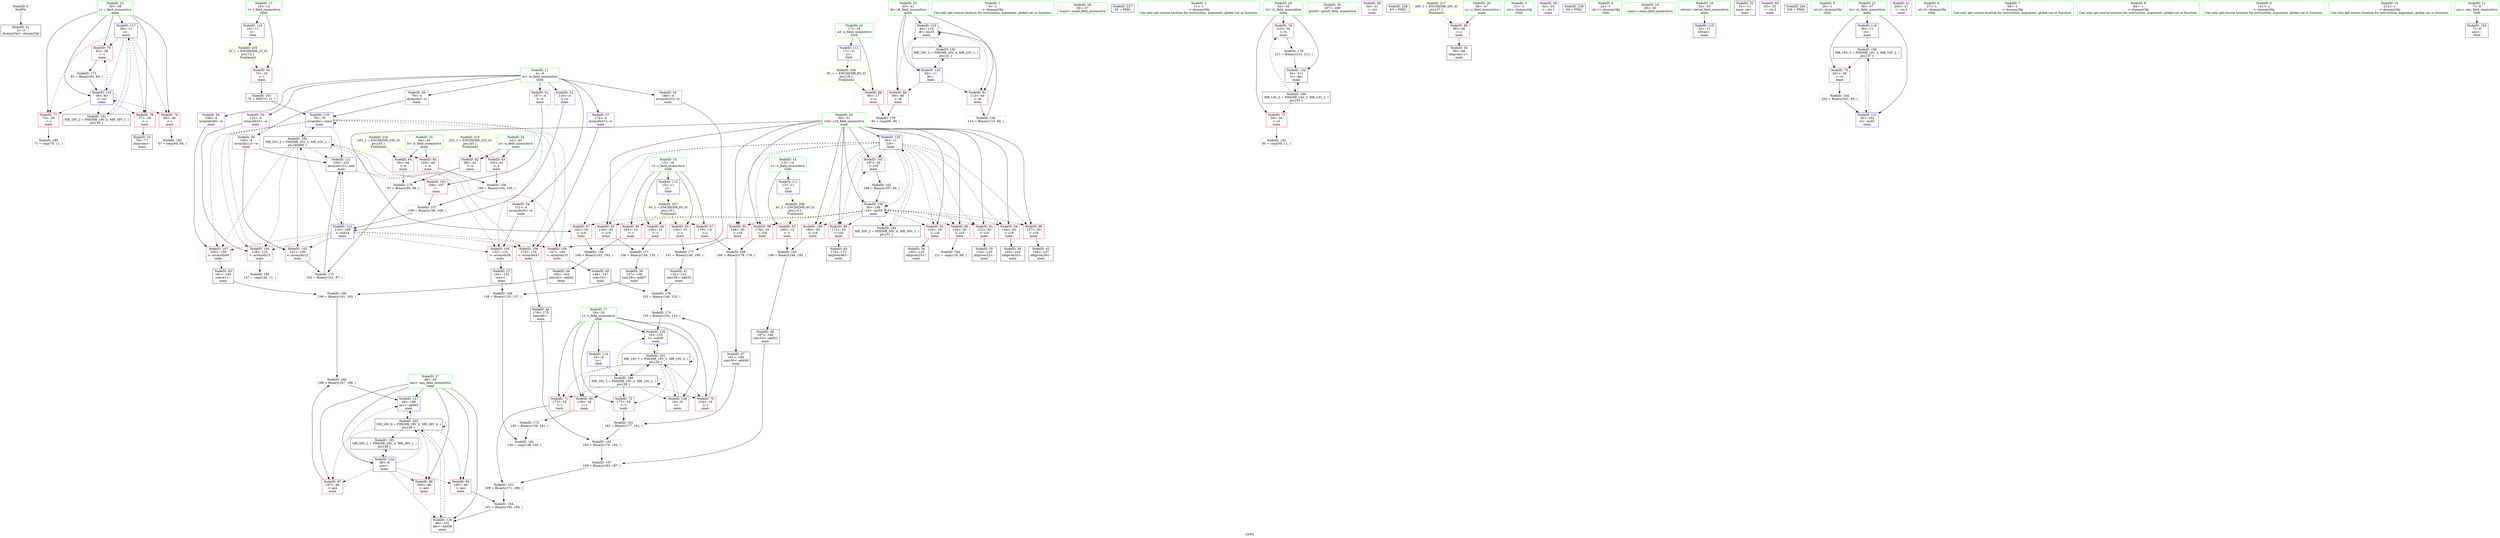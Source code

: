 digraph "SVFG" {
	label="SVFG";

	Node0x5652a6ab69c0 [shape=record,color=grey,label="{NodeID: 0\nNullPtr}"];
	Node0x5652a6ab69c0 -> Node0x5652a6acffa0[style=solid];
	Node0x5652a6adaef0 [shape=record,color=grey,label="{NodeID: 180\n71 = cmp(70, 11, )\n}"];
	Node0x5652a6ad0e70 [shape=record,color=red,label="{NodeID: 97\n162\<--50\n\<--i18\nmain\n}"];
	Node0x5652a6ad0e70 -> Node0x5652a6ad8f70[style=solid];
	Node0x5652a6ab63f0 [shape=record,color=green,label="{NodeID: 14\n13\<--14\nv\<--v_field_insensitive\nGlob }"];
	Node0x5652a6ab63f0 -> Node0x5652a6ad29f0[style=solid];
	Node0x5652a6ab63f0 -> Node0x5652a6ad1a30[style=solid];
	Node0x5652a6ad52d0 [shape=record,color=black,label="{NodeID: 194\nMR_30V_2 = PHI(MR_30V_4, MR_30V_1, )\npts\{51 \}\n}"];
	Node0x5652a6ad52d0 -> Node0x5652a6ad6d70[style=dashed];
	Node0x5652a6ad1a30 [shape=record,color=blue,label="{NodeID: 111\n13\<--11\nv\<--\nGlob }"];
	Node0x5652a6ad1a30 -> Node0x5652a6ae9d00[style=dashed];
	Node0x5652a6acfd00 [shape=record,color=green,label="{NodeID: 28\n50\<--51\ni18\<--i18_field_insensitive\nmain\n}"];
	Node0x5652a6acfd00 -> Node0x5652a6ad3fe0[style=solid];
	Node0x5652a6acfd00 -> Node0x5652a6ad40b0[style=solid];
	Node0x5652a6acfd00 -> Node0x5652a6ad4180[style=solid];
	Node0x5652a6acfd00 -> Node0x5652a6ad4250[style=solid];
	Node0x5652a6acfd00 -> Node0x5652a6ad4320[style=solid];
	Node0x5652a6acfd00 -> Node0x5652a6ad43f0[style=solid];
	Node0x5652a6acfd00 -> Node0x5652a6ad0da0[style=solid];
	Node0x5652a6acfd00 -> Node0x5652a6ad0e70[style=solid];
	Node0x5652a6acfd00 -> Node0x5652a6ad0f40[style=solid];
	Node0x5652a6acfd00 -> Node0x5652a6ad1010[style=solid];
	Node0x5652a6acfd00 -> Node0x5652a6ad10e0[style=solid];
	Node0x5652a6acfd00 -> Node0x5652a6ad11b0[style=solid];
	Node0x5652a6acfd00 -> Node0x5652a6ad6d70[style=solid];
	Node0x5652a6acfd00 -> Node0x5652a6ad7180[style=solid];
	Node0x5652a6ae9ec0 [shape=record,color=yellow,style=double,label="{NodeID: 208\n8V_1 = ENCHI(MR_8V_0)\npts\{18 \}\nFun[main]}"];
	Node0x5652a6ae9ec0 -> Node0x5652a6ad2e00[style=dashed];
	Node0x5652a6ad6d70 [shape=record,color=blue,label="{NodeID: 125\n50\<--11\ni18\<--\nmain\n}"];
	Node0x5652a6ad6d70 -> Node0x5652a6ad3fe0[style=dashed];
	Node0x5652a6ad6d70 -> Node0x5652a6ad40b0[style=dashed];
	Node0x5652a6ad6d70 -> Node0x5652a6ad4180[style=dashed];
	Node0x5652a6ad6d70 -> Node0x5652a6ad4250[style=dashed];
	Node0x5652a6ad6d70 -> Node0x5652a6ad4320[style=dashed];
	Node0x5652a6ad6d70 -> Node0x5652a6ad43f0[style=dashed];
	Node0x5652a6ad6d70 -> Node0x5652a6ad0da0[style=dashed];
	Node0x5652a6ad6d70 -> Node0x5652a6ad0e70[style=dashed];
	Node0x5652a6ad6d70 -> Node0x5652a6ad0f40[style=dashed];
	Node0x5652a6ad6d70 -> Node0x5652a6ad1010[style=dashed];
	Node0x5652a6ad6d70 -> Node0x5652a6ad10e0[style=dashed];
	Node0x5652a6ad6d70 -> Node0x5652a6ad11b0[style=dashed];
	Node0x5652a6ad6d70 -> Node0x5652a6ad7180[style=dashed];
	Node0x5652a6ad6d70 -> Node0x5652a6ad52d0[style=dashed];
	Node0x5652a6ad08c0 [shape=record,color=black,label="{NodeID: 42\n158\<--157\nidxprom39\<--\nmain\n}"];
	Node0x5652a6ad2440 [shape=record,color=purple,label="{NodeID: 56\n159\<--4\narrayidx40\<--w\nmain\n}"];
	Node0x5652a6ad2440 -> Node0x5652a6ad1690[style=solid];
	Node0x5652a68c4e10 [shape=record,color=black,label="{NodeID: 153\n76 = PHI(73, 11, )\n}"];
	Node0x5652a68c4e10 -> Node0x5652a6ad67c0[style=solid];
	Node0x5652a6ad2fa0 [shape=record,color=red,label="{NodeID: 70\n154\<--19\n\<--t\nmain\n}"];
	Node0x5652a6ad2fa0 -> Node0x5652a6ada5f0[style=solid];
	Node0x5652a6ad9b70 [shape=record,color=grey,label="{NodeID: 167\n188 = Binary(183, 187, )\n}"];
	Node0x5652a6ad9b70 -> Node0x5652a6ad8970[style=solid];
	Node0x5652a6ad3b00 [shape=record,color=red,label="{NodeID: 84\n95\<--44\n\<--b\nmain\n}"];
	Node0x5652a6ad3b00 -> Node0x5652a6ad9ff0[style=solid];
	Node0x5652a6ab5bb0 [shape=record,color=green,label="{NodeID: 1\n8\<--1\n\<--dummyObj\nCan only get source location for instruction, argument, global var or function.}"];
	Node0x5652a6adb070 [shape=record,color=grey,label="{NodeID: 181\n142 = cmp(138, 140, )\n}"];
	Node0x5652a6ad0f40 [shape=record,color=red,label="{NodeID: 98\n172\<--50\n\<--i18\nmain\n}"];
	Node0x5652a6ad0f40 -> Node0x5652a6ad0b30[style=solid];
	Node0x5652a6ab64f0 [shape=record,color=green,label="{NodeID: 15\n15\<--16\nr\<--r_field_insensitive\nGlob }"];
	Node0x5652a6ab64f0 -> Node0x5652a6ad2ac0[style=solid];
	Node0x5652a6ab64f0 -> Node0x5652a6ad2b90[style=solid];
	Node0x5652a6ab64f0 -> Node0x5652a6ad2c60[style=solid];
	Node0x5652a6ab64f0 -> Node0x5652a6ad2d30[style=solid];
	Node0x5652a6ab64f0 -> Node0x5652a6ad1b30[style=solid];
	Node0x5652a6ad53c0 [shape=record,color=black,label="{NodeID: 195\nMR_32V_2 = PHI(MR_32V_5, MR_32V_1, )\npts\{60000 \}\n}"];
	Node0x5652a6ad53c0 -> Node0x5652a6ad1280[style=dashed];
	Node0x5652a6ad53c0 -> Node0x5652a6ad1420[style=dashed];
	Node0x5652a6ad53c0 -> Node0x5652a6ad14f0[style=dashed];
	Node0x5652a6ad53c0 -> Node0x5652a6ad15c0[style=dashed];
	Node0x5652a6ad53c0 -> Node0x5652a6ad1690[style=dashed];
	Node0x5652a6ad53c0 -> Node0x5652a6ad1760[style=dashed];
	Node0x5652a6ad53c0 -> Node0x5652a6ad67c0[style=dashed];
	Node0x5652a6ad53c0 -> Node0x5652a6ad6a30[style=dashed];
	Node0x5652a6ad53c0 -> Node0x5652a6ad53c0[style=dashed];
	Node0x5652a6ad1b30 [shape=record,color=blue,label="{NodeID: 112\n15\<--11\nr\<--\nGlob }"];
	Node0x5652a6ad1b30 -> Node0x5652a6ae9de0[style=dashed];
	Node0x5652a6acfdd0 [shape=record,color=green,label="{NodeID: 29\n56\<--57\nscanf\<--scanf_field_insensitive\n}"];
	Node0x5652a6ad6e40 [shape=record,color=blue,label="{NodeID: 126\n19\<--155\nt\<--sub38\nmain\n}"];
	Node0x5652a6ad6e40 -> Node0x5652a6ae7de0[style=dashed];
	Node0x5652a6ad0990 [shape=record,color=black,label="{NodeID: 43\n161\<--160\nconv41\<--\nmain\n}"];
	Node0x5652a6ad0990 -> Node0x5652a6ad99f0[style=solid];
	Node0x5652a6ad2510 [shape=record,color=purple,label="{NodeID: 57\n174\<--4\narrayidx47\<--w\nmain\n}"];
	Node0x5652a6ad2510 -> Node0x5652a6ad1760[style=solid];
	Node0x5652a68c8940 [shape=record,color=black,label="{NodeID: 237\n55 = PHI()\n}"];
	Node0x5652a6ad87f0 [shape=record,color=grey,label="{NodeID: 154\n191 = Binary(190, 189, )\n}"];
	Node0x5652a6ad87f0 -> Node0x5652a6ad6fe0[style=solid];
	Node0x5652a6ad3070 [shape=record,color=red,label="{NodeID: 71\n171\<--19\n\<--t\nmain\n}"];
	Node0x5652a6ad3070 -> Node0x5652a6ad8970[style=solid];
	Node0x5652a6ad9cf0 [shape=record,color=grey,label="{NodeID: 168\n180 = Binary(178, 179, )\n}"];
	Node0x5652a6ad9cf0 -> Node0x5652a6ad0cd0[style=solid];
	Node0x5652a6ad3bd0 [shape=record,color=red,label="{NodeID: 85\n104\<--44\n\<--b\nmain\n}"];
	Node0x5652a6ad3bd0 -> Node0x5652a6ad8df0[style=solid];
	Node0x5652a6ab5d30 [shape=record,color=green,label="{NodeID: 2\n11\<--1\n\<--dummyObj\nCan only get source location for instruction, argument, global var or function.}"];
	Node0x5652a6adb1f0 [shape=record,color=grey,label="{NodeID: 182\n60 = cmp(59, 11, )\n}"];
	Node0x5652a6ad1010 [shape=record,color=red,label="{NodeID: 99\n178\<--50\n\<--i18\nmain\n}"];
	Node0x5652a6ad1010 -> Node0x5652a6ad9cf0[style=solid];
	Node0x5652a6ab6b90 [shape=record,color=green,label="{NodeID: 16\n17\<--18\nn\<--n_field_insensitive\nGlob }"];
	Node0x5652a6ab6b90 -> Node0x5652a6ad2e00[style=solid];
	Node0x5652a6ab6b90 -> Node0x5652a6ad1c30[style=solid];
	Node0x5652a6ad1c30 [shape=record,color=blue,label="{NodeID: 113\n17\<--11\nn\<--\nGlob }"];
	Node0x5652a6ad1c30 -> Node0x5652a6ae9ec0[style=dashed];
	Node0x5652a6acfea0 [shape=record,color=green,label="{NodeID: 30\n207\<--208\nprintf\<--printf_field_insensitive\n}"];
	Node0x5652a6ad6f10 [shape=record,color=blue,label="{NodeID: 127\n48\<--168\nans\<--add45\nmain\n}"];
	Node0x5652a6ad6f10 -> Node0x5652a6ae82e0[style=dashed];
	Node0x5652a6ad0a60 [shape=record,color=black,label="{NodeID: 44\n165\<--164\nconv43\<--add42\nmain\n}"];
	Node0x5652a6ad0a60 -> Node0x5652a6ad99f0[style=solid];
	Node0x5652a6ad25e0 [shape=record,color=purple,label="{NodeID: 58\n54\<--21\n\<--.str\nmain\n}"];
	Node0x5652a6af5a60 [shape=record,color=black,label="{NodeID: 238\n63 = PHI()\n}"];
	Node0x5652a6ad8970 [shape=record,color=grey,label="{NodeID: 155\n189 = Binary(171, 188, )\n}"];
	Node0x5652a6ad8970 -> Node0x5652a6ad87f0[style=solid];
	Node0x5652a6ad3140 [shape=record,color=red,label="{NodeID: 72\n177\<--19\n\<--t\nmain\n}"];
	Node0x5652a6ad3140 -> Node0x5652a6ad9270[style=solid];
	Node0x5652a6ad9e70 [shape=record,color=grey,label="{NodeID: 169\n138 = Binary(133, 137, )\n}"];
	Node0x5652a6ad9e70 -> Node0x5652a6adb070[style=solid];
	Node0x5652a6ad3ca0 [shape=record,color=red,label="{NodeID: 86\n98\<--46\n\<--c\nmain\n}"];
	Node0x5652a6ad3ca0 -> Node0x5652a6ad0240[style=solid];
	Node0x5652a6ab5730 [shape=record,color=green,label="{NodeID: 3\n21\<--1\n.str\<--dummyObj\nGlob }"];
	Node0x5652a6adb370 [shape=record,color=grey,label="{NodeID: 183\n67 = cmp(66, 68, )\n}"];
	Node0x5652a6ad10e0 [shape=record,color=red,label="{NodeID: 100\n184\<--50\n\<--i18\nmain\n}"];
	Node0x5652a6ad10e0 -> Node0x5652a6ad9870[style=solid];
	Node0x5652a6ab6c90 [shape=record,color=green,label="{NodeID: 17\n19\<--20\nt\<--t_field_insensitive\nGlob }"];
	Node0x5652a6ab6c90 -> Node0x5652a6ad2ed0[style=solid];
	Node0x5652a6ab6c90 -> Node0x5652a6ad2fa0[style=solid];
	Node0x5652a6ab6c90 -> Node0x5652a6ad3070[style=solid];
	Node0x5652a6ab6c90 -> Node0x5652a6ad3140[style=solid];
	Node0x5652a6ab6c90 -> Node0x5652a6ad1d30[style=solid];
	Node0x5652a6ab6c90 -> Node0x5652a6ad6e40[style=solid];
	Node0x5652a6ab6c90 -> Node0x5652a6ad70b0[style=solid];
	Node0x5652a6ad1d30 [shape=record,color=blue,label="{NodeID: 114\n19\<--8\nt\<--\nGlob }"];
	Node0x5652a6ad1d30 -> Node0x5652a6ae2cc0[style=dashed];
	Node0x5652a6acffa0 [shape=record,color=black,label="{NodeID: 31\n2\<--3\ndummyVal\<--dummyVal\n}"];
	Node0x5652a6ad6fe0 [shape=record,color=blue,label="{NodeID: 128\n48\<--191\nans\<--add56\nmain\n}"];
	Node0x5652a6ad6fe0 -> Node0x5652a6ae82e0[style=dashed];
	Node0x5652a6ad0b30 [shape=record,color=black,label="{NodeID: 45\n173\<--172\nidxprom46\<--\nmain\n}"];
	Node0x5652a6ad26b0 [shape=record,color=purple,label="{NodeID: 59\n62\<--23\n\<--.str.1\nmain\n}"];
	Node0x5652a6af5b60 [shape=record,color=black,label="{NodeID: 239\n94 = PHI()\n}"];
	Node0x5652a6ad8af0 [shape=record,color=grey,label="{NodeID: 156\n114 = Binary(113, 84, )\n}"];
	Node0x5652a6ad8af0 -> Node0x5652a6ad6bd0[style=solid];
	Node0x5652a6ad3210 [shape=record,color=red,label="{NodeID: 73\n59\<--34\n\<--tt\nmain\n}"];
	Node0x5652a6ad3210 -> Node0x5652a6adb1f0[style=solid];
	Node0x5652a6ad9ff0 [shape=record,color=grey,label="{NodeID: 170\n97 = Binary(95, 96, )\n}"];
	Node0x5652a6ad9ff0 -> Node0x5652a6ada770[style=solid];
	Node0x5652a6ad3d70 [shape=record,color=red,label="{NodeID: 87\n167\<--48\n\<--ans\nmain\n}"];
	Node0x5652a6ad3d70 -> Node0x5652a6ad90f0[style=solid];
	Node0x5652a6ab57c0 [shape=record,color=green,label="{NodeID: 4\n23\<--1\n.str.1\<--dummyObj\nGlob }"];
	Node0x5652a6adb4f0 [shape=record,color=grey,label="{NodeID: 184\n121 = cmp(120, 68, )\n}"];
	Node0x5652a6ad11b0 [shape=record,color=red,label="{NodeID: 101\n197\<--50\n\<--i18\nmain\n}"];
	Node0x5652a6ad11b0 -> Node0x5652a6ad93f0[style=solid];
	Node0x5652a6ab6d90 [shape=record,color=green,label="{NodeID: 18\n29\<--30\nmain\<--main_field_insensitive\n}"];
	Node0x5652a6ad6550 [shape=record,color=blue,label="{NodeID: 115\n32\<--11\nretval\<--\nmain\n}"];
	Node0x5652a6ad00a0 [shape=record,color=black,label="{NodeID: 32\n31\<--11\nmain_ret\<--\nmain\n}"];
	Node0x5652a6ad70b0 [shape=record,color=blue,label="{NodeID: 129\n19\<--8\nt\<--\nmain\n}"];
	Node0x5652a6ad70b0 -> Node0x5652a6ae7de0[style=dashed];
	Node0x5652a6ad0c00 [shape=record,color=black,label="{NodeID: 46\n176\<--175\nconv48\<--\nmain\n}"];
	Node0x5652a6ad0c00 -> Node0x5652a6ad9570[style=solid];
	Node0x5652a6ad2780 [shape=record,color=purple,label="{NodeID: 60\n93\<--25\n\<--.str.2\nmain\n}"];
	Node0x5652a6af5c60 [shape=record,color=black,label="{NodeID: 240\n206 = PHI()\n}"];
	Node0x5652a6ad8c70 [shape=record,color=grey,label="{NodeID: 157\n109 = Binary(108, 106, )\n}"];
	Node0x5652a6ad8c70 -> Node0x5652a6ad6b00[style=solid];
	Node0x5652a6ad32e0 [shape=record,color=red,label="{NodeID: 74\n210\<--34\n\<--tt\nmain\n}"];
	Node0x5652a6ad32e0 -> Node0x5652a6adabf0[style=solid];
	Node0x5652a6ada170 [shape=record,color=grey,label="{NodeID: 171\n136 = Binary(134, 135, )\n}"];
	Node0x5652a6ada170 -> Node0x5652a6ad0580[style=solid];
	Node0x5652a6ad3e40 [shape=record,color=red,label="{NodeID: 88\n190\<--48\n\<--ans\nmain\n}"];
	Node0x5652a6ad3e40 -> Node0x5652a6ad87f0[style=solid];
	Node0x5652a6acf060 [shape=record,color=green,label="{NodeID: 5\n25\<--1\n.str.2\<--dummyObj\nGlob }"];
	Node0x5652a6adb670 [shape=record,color=grey,label="{NodeID: 185\n127 = cmp(126, 11, )\n}"];
	Node0x5652a6ad1280 [shape=record,color=red,label="{NodeID: 102\n101\<--100\n\<--arrayidx12\nmain\n}"];
	Node0x5652a6ad1280 -> Node0x5652a6ada770[style=solid];
	Node0x5652a6ab6e90 [shape=record,color=green,label="{NodeID: 19\n32\<--33\nretval\<--retval_field_insensitive\nmain\n}"];
	Node0x5652a6ab6e90 -> Node0x5652a6ad6550[style=solid];
	Node0x5652a6ad6620 [shape=record,color=blue,label="{NodeID: 116\n36\<--11\nct\<--\nmain\n}"];
	Node0x5652a6ad6620 -> Node0x5652a6ae36c0[style=dashed];
	Node0x5652a6ad0170 [shape=record,color=black,label="{NodeID: 33\n78\<--77\nidxprom\<--\nmain\n}"];
	Node0x5652a6ad7180 [shape=record,color=blue,label="{NodeID: 130\n50\<--198\ni18\<--inc59\nmain\n}"];
	Node0x5652a6ad7180 -> Node0x5652a6ad3fe0[style=dashed];
	Node0x5652a6ad7180 -> Node0x5652a6ad40b0[style=dashed];
	Node0x5652a6ad7180 -> Node0x5652a6ad4180[style=dashed];
	Node0x5652a6ad7180 -> Node0x5652a6ad4250[style=dashed];
	Node0x5652a6ad7180 -> Node0x5652a6ad4320[style=dashed];
	Node0x5652a6ad7180 -> Node0x5652a6ad43f0[style=dashed];
	Node0x5652a6ad7180 -> Node0x5652a6ad0da0[style=dashed];
	Node0x5652a6ad7180 -> Node0x5652a6ad0e70[style=dashed];
	Node0x5652a6ad7180 -> Node0x5652a6ad0f40[style=dashed];
	Node0x5652a6ad7180 -> Node0x5652a6ad1010[style=dashed];
	Node0x5652a6ad7180 -> Node0x5652a6ad10e0[style=dashed];
	Node0x5652a6ad7180 -> Node0x5652a6ad11b0[style=dashed];
	Node0x5652a6ad7180 -> Node0x5652a6ad7180[style=dashed];
	Node0x5652a6ad7180 -> Node0x5652a6ad52d0[style=dashed];
	Node0x5652a6ad0cd0 [shape=record,color=black,label="{NodeID: 47\n181\<--180\nconv50\<--add49\nmain\n}"];
	Node0x5652a6ad0cd0 -> Node0x5652a6ad9270[style=solid];
	Node0x5652a6ad2850 [shape=record,color=purple,label="{NodeID: 61\n205\<--27\n\<--.str.3\nmain\n}"];
	Node0x5652a6ad8df0 [shape=record,color=grey,label="{NodeID: 158\n106 = Binary(104, 105, )\n}"];
	Node0x5652a6ad8df0 -> Node0x5652a6ad8c70[style=solid];
	Node0x5652a6ad33b0 [shape=record,color=red,label="{NodeID: 75\n201\<--36\n\<--ct\nmain\n}"];
	Node0x5652a6ad33b0 -> Node0x5652a6ad96f0[style=solid];
	Node0x5652a6ada2f0 [shape=record,color=grey,label="{NodeID: 172\n140 = Binary(139, 141, )\n}"];
	Node0x5652a6ada2f0 -> Node0x5652a6adb070[style=solid];
	Node0x5652a6ad3f10 [shape=record,color=red,label="{NodeID: 89\n204\<--48\n\<--ans\nmain\n}"];
	Node0x5652a6acf0f0 [shape=record,color=green,label="{NodeID: 6\n27\<--1\n.str.3\<--dummyObj\nGlob }"];
	Node0x5652a6ad1350 [shape=record,color=red,label="{NodeID: 103\n108\<--107\n\<--\nmain\n}"];
	Node0x5652a6ad1350 -> Node0x5652a6ad8c70[style=solid];
	Node0x5652a6ab6f60 [shape=record,color=green,label="{NodeID: 20\n34\<--35\ntt\<--tt_field_insensitive\nmain\n}"];
	Node0x5652a6ab6f60 -> Node0x5652a6ad3210[style=solid];
	Node0x5652a6ab6f60 -> Node0x5652a6ad32e0[style=solid];
	Node0x5652a6ab6f60 -> Node0x5652a6ad7320[style=solid];
	Node0x5652a6ad66f0 [shape=record,color=blue,label="{NodeID: 117\n38\<--11\ni\<--\nmain\n}"];
	Node0x5652a6ad66f0 -> Node0x5652a6ad3480[style=dashed];
	Node0x5652a6ad66f0 -> Node0x5652a6ad3550[style=dashed];
	Node0x5652a6ad66f0 -> Node0x5652a6ad3620[style=dashed];
	Node0x5652a6ad66f0 -> Node0x5652a6ad36f0[style=dashed];
	Node0x5652a6ad66f0 -> Node0x5652a6ad6890[style=dashed];
	Node0x5652a6ad66f0 -> Node0x5652a6ae3bc0[style=dashed];
	Node0x5652a6ad0240 [shape=record,color=black,label="{NodeID: 34\n99\<--98\nidxprom11\<--\nmain\n}"];
	Node0x5652a6ad7250 [shape=record,color=blue,label="{NodeID: 131\n36\<--202\nct\<--inc61\nmain\n}"];
	Node0x5652a6ad7250 -> Node0x5652a6ae36c0[style=dashed];
	Node0x5652a6ad1dc0 [shape=record,color=black,label="{NodeID: 48\n187\<--186\nconv53\<--add52\nmain\n}"];
	Node0x5652a6ad1dc0 -> Node0x5652a6ad9b70[style=solid];
	Node0x5652a6ad2920 [shape=record,color=red,label="{NodeID: 62\n73\<--10\n\<--l\nmain\n}"];
	Node0x5652a6ad2920 -> Node0x5652a68c4e10[style=solid];
	Node0x5652a6ad8f70 [shape=record,color=grey,label="{NodeID: 159\n164 = Binary(162, 163, )\n}"];
	Node0x5652a6ad8f70 -> Node0x5652a6ad0a60[style=solid];
	Node0x5652a6ad3480 [shape=record,color=red,label="{NodeID: 76\n66\<--38\n\<--i\nmain\n}"];
	Node0x5652a6ad3480 -> Node0x5652a6adb370[style=solid];
	Node0x5652a6ada470 [shape=record,color=grey,label="{NodeID: 173\n83 = Binary(82, 84, )\n}"];
	Node0x5652a6ada470 -> Node0x5652a6ad6890[style=solid];
	Node0x5652a6ad3fe0 [shape=record,color=red,label="{NodeID: 90\n120\<--50\n\<--i18\nmain\n}"];
	Node0x5652a6ad3fe0 -> Node0x5652a6adb4f0[style=solid];
	Node0x5652a6acf3a0 [shape=record,color=green,label="{NodeID: 7\n68\<--1\n\<--dummyObj\nCan only get source location for instruction, argument, global var or function.}"];
	Node0x5652a6ad1420 [shape=record,color=red,label="{NodeID: 104\n126\<--125\n\<--arrayidx23\nmain\n}"];
	Node0x5652a6ad1420 -> Node0x5652a6adb670[style=solid];
	Node0x5652a6ab7030 [shape=record,color=green,label="{NodeID: 21\n36\<--37\nct\<--ct_field_insensitive\nmain\n}"];
	Node0x5652a6ab7030 -> Node0x5652a6ad33b0[style=solid];
	Node0x5652a6ab7030 -> Node0x5652a6ad6620[style=solid];
	Node0x5652a6ab7030 -> Node0x5652a6ad7250[style=solid];
	Node0x5652a6ae7de0 [shape=record,color=black,label="{NodeID: 201\nMR_10V_7 = PHI(MR_10V_5, MR_10V_3, )\npts\{20 \}\n}"];
	Node0x5652a6ae7de0 -> Node0x5652a6ad2ed0[style=dashed];
	Node0x5652a6ae7de0 -> Node0x5652a6ad2fa0[style=dashed];
	Node0x5652a6ae7de0 -> Node0x5652a6ad3070[style=dashed];
	Node0x5652a6ae7de0 -> Node0x5652a6ad3140[style=dashed];
	Node0x5652a6ae7de0 -> Node0x5652a6ad6e40[style=dashed];
	Node0x5652a6ae7de0 -> Node0x5652a6ad70b0[style=dashed];
	Node0x5652a6ae7de0 -> Node0x5652a6ae2cc0[style=dashed];
	Node0x5652a6ae7de0 -> Node0x5652a6ae7de0[style=dashed];
	Node0x5652a6ad67c0 [shape=record,color=blue,label="{NodeID: 118\n79\<--76\narrayidx\<--cond\nmain\n}"];
	Node0x5652a6ad67c0 -> Node0x5652a6ad1280[style=dashed];
	Node0x5652a6ad67c0 -> Node0x5652a6ad1420[style=dashed];
	Node0x5652a6ad67c0 -> Node0x5652a6ad14f0[style=dashed];
	Node0x5652a6ad67c0 -> Node0x5652a6ad15c0[style=dashed];
	Node0x5652a6ad67c0 -> Node0x5652a6ad1690[style=dashed];
	Node0x5652a6ad67c0 -> Node0x5652a6ad1760[style=dashed];
	Node0x5652a6ad67c0 -> Node0x5652a6ad67c0[style=dashed];
	Node0x5652a6ad67c0 -> Node0x5652a6ad6a30[style=dashed];
	Node0x5652a6ad67c0 -> Node0x5652a6ad53c0[style=dashed];
	Node0x5652a6ad0310 [shape=record,color=black,label="{NodeID: 35\n124\<--123\nidxprom22\<--\nmain\n}"];
	Node0x5652a6aea4e0 [shape=record,color=yellow,style=double,label="{NodeID: 215\n22V_1 = ENCHI(MR_22V_0)\npts\{43 \}\nFun[main]}"];
	Node0x5652a6aea4e0 -> Node0x5652a6ad3960[style=dashed];
	Node0x5652a6aea4e0 -> Node0x5652a6ad3a30[style=dashed];
	Node0x5652a6ad7320 [shape=record,color=blue,label="{NodeID: 132\n34\<--211\ntt\<--dec\nmain\n}"];
	Node0x5652a6ad7320 -> Node0x5652a6ae31c0[style=dashed];
	Node0x5652a6ad1e90 [shape=record,color=purple,label="{NodeID: 49\n79\<--4\narrayidx\<--w\nmain\n}"];
	Node0x5652a6ad1e90 -> Node0x5652a6ad67c0[style=solid];
	Node0x5652a6ad29f0 [shape=record,color=red,label="{NodeID: 63\n185\<--13\n\<--v\nmain\n}"];
	Node0x5652a6ad29f0 -> Node0x5652a6ad9870[style=solid];
	Node0x5652a6ad90f0 [shape=record,color=grey,label="{NodeID: 160\n168 = Binary(167, 166, )\n}"];
	Node0x5652a6ad90f0 -> Node0x5652a6ad6f10[style=solid];
	Node0x5652a6ad3550 [shape=record,color=red,label="{NodeID: 77\n70\<--38\n\<--i\nmain\n}"];
	Node0x5652a6ad3550 -> Node0x5652a6adaef0[style=solid];
	Node0x5652a6ada5f0 [shape=record,color=grey,label="{NodeID: 174\n155 = Binary(154, 153, )\n}"];
	Node0x5652a6ada5f0 -> Node0x5652a6ad6e40[style=solid];
	Node0x5652a6ad40b0 [shape=record,color=red,label="{NodeID: 91\n123\<--50\n\<--i18\nmain\n}"];
	Node0x5652a6ad40b0 -> Node0x5652a6ad0310[style=solid];
	Node0x5652a6acf430 [shape=record,color=green,label="{NodeID: 8\n84\<--1\n\<--dummyObj\nCan only get source location for instruction, argument, global var or function.}"];
	Node0x5652a6ae2cc0 [shape=record,color=black,label="{NodeID: 188\nMR_10V_2 = PHI(MR_10V_3, MR_10V_1, )\npts\{20 \}\n}"];
	Node0x5652a6ae2cc0 -> Node0x5652a6ad2ed0[style=dashed];
	Node0x5652a6ae2cc0 -> Node0x5652a6ad2fa0[style=dashed];
	Node0x5652a6ae2cc0 -> Node0x5652a6ad3070[style=dashed];
	Node0x5652a6ae2cc0 -> Node0x5652a6ad3140[style=dashed];
	Node0x5652a6ae2cc0 -> Node0x5652a6ad6e40[style=dashed];
	Node0x5652a6ae2cc0 -> Node0x5652a6ad70b0[style=dashed];
	Node0x5652a6ae2cc0 -> Node0x5652a6ae2cc0[style=dashed];
	Node0x5652a6ae2cc0 -> Node0x5652a6ae7de0[style=dashed];
	Node0x5652a6ad14f0 [shape=record,color=red,label="{NodeID: 105\n132\<--131\n\<--arrayidx26\nmain\n}"];
	Node0x5652a6ad14f0 -> Node0x5652a6ad04b0[style=solid];
	Node0x5652a6ab7100 [shape=record,color=green,label="{NodeID: 22\n38\<--39\ni\<--i_field_insensitive\nmain\n}"];
	Node0x5652a6ab7100 -> Node0x5652a6ad3480[style=solid];
	Node0x5652a6ab7100 -> Node0x5652a6ad3550[style=solid];
	Node0x5652a6ab7100 -> Node0x5652a6ad3620[style=solid];
	Node0x5652a6ab7100 -> Node0x5652a6ad36f0[style=solid];
	Node0x5652a6ab7100 -> Node0x5652a6ad66f0[style=solid];
	Node0x5652a6ab7100 -> Node0x5652a6ad6890[style=solid];
	Node0x5652a6ae82e0 [shape=record,color=black,label="{NodeID: 202\nMR_28V_8 = PHI(MR_28V_6, MR_28V_4, )\npts\{49 \}\n}"];
	Node0x5652a6ae82e0 -> Node0x5652a6ad3d70[style=dashed];
	Node0x5652a6ae82e0 -> Node0x5652a6ad3e40[style=dashed];
	Node0x5652a6ae82e0 -> Node0x5652a6ad3f10[style=dashed];
	Node0x5652a6ae82e0 -> Node0x5652a6ad6f10[style=dashed];
	Node0x5652a6ae82e0 -> Node0x5652a6ad6fe0[style=dashed];
	Node0x5652a6ae82e0 -> Node0x5652a6ad4dd0[style=dashed];
	Node0x5652a6ae82e0 -> Node0x5652a6ae82e0[style=dashed];
	Node0x5652a6ad6890 [shape=record,color=blue,label="{NodeID: 119\n38\<--83\ni\<--inc\nmain\n}"];
	Node0x5652a6ad6890 -> Node0x5652a6ad3480[style=dashed];
	Node0x5652a6ad6890 -> Node0x5652a6ad3550[style=dashed];
	Node0x5652a6ad6890 -> Node0x5652a6ad3620[style=dashed];
	Node0x5652a6ad6890 -> Node0x5652a6ad36f0[style=dashed];
	Node0x5652a6ad6890 -> Node0x5652a6ad6890[style=dashed];
	Node0x5652a6ad6890 -> Node0x5652a6ae3bc0[style=dashed];
	Node0x5652a6ad03e0 [shape=record,color=black,label="{NodeID: 36\n130\<--129\nidxprom25\<--\nmain\n}"];
	Node0x5652a6aeadd0 [shape=record,color=yellow,style=double,label="{NodeID: 216\n24V_1 = ENCHI(MR_24V_0)\npts\{45 \}\nFun[main]}"];
	Node0x5652a6aeadd0 -> Node0x5652a6ad3b00[style=dashed];
	Node0x5652a6aeadd0 -> Node0x5652a6ad3bd0[style=dashed];
	Node0x5652a6ad1f60 [shape=record,color=purple,label="{NodeID: 50\n100\<--4\narrayidx12\<--w\nmain\n}"];
	Node0x5652a6ad1f60 -> Node0x5652a6ad1280[style=solid];
	Node0x5652a6ad1f60 -> Node0x5652a6ad6a30[style=solid];
	Node0x5652a6ad2ac0 [shape=record,color=red,label="{NodeID: 64\n135\<--15\n\<--r\nmain\n}"];
	Node0x5652a6ad2ac0 -> Node0x5652a6ada170[style=solid];
	Node0x5652a6ad9270 [shape=record,color=grey,label="{NodeID: 161\n182 = Binary(177, 181, )\n}"];
	Node0x5652a6ad9270 -> Node0x5652a6ad9570[style=solid];
	Node0x5652a6ad3620 [shape=record,color=red,label="{NodeID: 78\n77\<--38\n\<--i\nmain\n}"];
	Node0x5652a6ad3620 -> Node0x5652a6ad0170[style=solid];
	Node0x5652a6ada770 [shape=record,color=grey,label="{NodeID: 175\n102 = Binary(101, 97, )\n}"];
	Node0x5652a6ada770 -> Node0x5652a6ad6a30[style=solid];
	Node0x5652a6ad4180 [shape=record,color=red,label="{NodeID: 92\n129\<--50\n\<--i18\nmain\n}"];
	Node0x5652a6ad4180 -> Node0x5652a6ad03e0[style=solid];
	Node0x5652a6acf4c0 [shape=record,color=green,label="{NodeID: 9\n141\<--1\n\<--dummyObj\nCan only get source location for instruction, argument, global var or function.}"];
	Node0x5652a6ae31c0 [shape=record,color=black,label="{NodeID: 189\nMR_14V_2 = PHI(MR_14V_3, MR_14V_1, )\npts\{35 \}\n}"];
	Node0x5652a6ae31c0 -> Node0x5652a6ad3210[style=dashed];
	Node0x5652a6ae31c0 -> Node0x5652a6ad32e0[style=dashed];
	Node0x5652a6ae31c0 -> Node0x5652a6ad7320[style=dashed];
	Node0x5652a6ad15c0 [shape=record,color=red,label="{NodeID: 106\n147\<--146\n\<--arrayidx33\nmain\n}"];
	Node0x5652a6ad15c0 -> Node0x5652a6ad0720[style=solid];
	Node0x5652a6ab71d0 [shape=record,color=green,label="{NodeID: 23\n40\<--41\ni6\<--i6_field_insensitive\nmain\n}"];
	Node0x5652a6ab71d0 -> Node0x5652a6ad37c0[style=solid];
	Node0x5652a6ab71d0 -> Node0x5652a6ad3890[style=solid];
	Node0x5652a6ab71d0 -> Node0x5652a6ad6960[style=solid];
	Node0x5652a6ab71d0 -> Node0x5652a6ad6bd0[style=solid];
	Node0x5652a6ad6960 [shape=record,color=blue,label="{NodeID: 120\n40\<--11\ni6\<--\nmain\n}"];
	Node0x5652a6ad6960 -> Node0x5652a6ad37c0[style=dashed];
	Node0x5652a6ad6960 -> Node0x5652a6ad3890[style=dashed];
	Node0x5652a6ad6960 -> Node0x5652a6ad6bd0[style=dashed];
	Node0x5652a6ad6960 -> Node0x5652a6ad48d0[style=dashed];
	Node0x5652a6ad04b0 [shape=record,color=black,label="{NodeID: 37\n133\<--132\nconv\<--\nmain\n}"];
	Node0x5652a6ad04b0 -> Node0x5652a6ad9e70[style=solid];
	Node0x5652a6aeaeb0 [shape=record,color=yellow,style=double,label="{NodeID: 217\n26V_1 = ENCHI(MR_26V_0)\npts\{47 \}\nFun[main]}"];
	Node0x5652a6aeaeb0 -> Node0x5652a6ad3ca0[style=dashed];
	Node0x5652a6ad2030 [shape=record,color=purple,label="{NodeID: 51\n107\<--4\n\<--w\nmain\n}"];
	Node0x5652a6ad2030 -> Node0x5652a6ad1350[style=solid];
	Node0x5652a6ad2b90 [shape=record,color=red,label="{NodeID: 65\n150\<--15\n\<--r\nmain\n}"];
	Node0x5652a6ad2b90 -> Node0x5652a6adaa70[style=solid];
	Node0x5652a6ad93f0 [shape=record,color=grey,label="{NodeID: 162\n198 = Binary(197, 84, )\n}"];
	Node0x5652a6ad93f0 -> Node0x5652a6ad7180[style=solid];
	Node0x5652a6ad36f0 [shape=record,color=red,label="{NodeID: 79\n82\<--38\n\<--i\nmain\n}"];
	Node0x5652a6ad36f0 -> Node0x5652a6ada470[style=solid];
	Node0x5652a6ada8f0 [shape=record,color=grey,label="{NodeID: 176\n153 = Binary(148, 152, )\n}"];
	Node0x5652a6ada8f0 -> Node0x5652a6ada5f0[style=solid];
	Node0x5652a6ad4250 [shape=record,color=red,label="{NodeID: 93\n134\<--50\n\<--i18\nmain\n}"];
	Node0x5652a6ad4250 -> Node0x5652a6ada170[style=solid];
	Node0x5652a6ab58b0 [shape=record,color=green,label="{NodeID: 10\n212\<--1\n\<--dummyObj\nCan only get source location for instruction, argument, global var or function.}"];
	Node0x5652a6ae36c0 [shape=record,color=black,label="{NodeID: 190\nMR_16V_3 = PHI(MR_16V_4, MR_16V_2, )\npts\{37 \}\n}"];
	Node0x5652a6ae36c0 -> Node0x5652a6ad33b0[style=dashed];
	Node0x5652a6ae36c0 -> Node0x5652a6ad7250[style=dashed];
	Node0x5652a6ad1690 [shape=record,color=red,label="{NodeID: 107\n160\<--159\n\<--arrayidx40\nmain\n}"];
	Node0x5652a6ad1690 -> Node0x5652a6ad0990[style=solid];
	Node0x5652a6acf9c0 [shape=record,color=green,label="{NodeID: 24\n42\<--43\na\<--a_field_insensitive\nmain\n}"];
	Node0x5652a6acf9c0 -> Node0x5652a6ad3960[style=solid];
	Node0x5652a6acf9c0 -> Node0x5652a6ad3a30[style=solid];
	Node0x5652a6ad6a30 [shape=record,color=blue,label="{NodeID: 121\n100\<--102\narrayidx12\<--add\nmain\n}"];
	Node0x5652a6ad6a30 -> Node0x5652a6ad1350[style=dashed];
	Node0x5652a6ad6a30 -> Node0x5652a6ad6b00[style=dashed];
	Node0x5652a6ad0580 [shape=record,color=black,label="{NodeID: 38\n137\<--136\nconv28\<--add27\nmain\n}"];
	Node0x5652a6ad0580 -> Node0x5652a6ad9e70[style=solid];
	Node0x5652a6ad2100 [shape=record,color=purple,label="{NodeID: 52\n110\<--4\n\<--w\nmain\n}"];
	Node0x5652a6ad2100 -> Node0x5652a6ad6b00[style=solid];
	Node0x5652a6ad2c60 [shape=record,color=red,label="{NodeID: 66\n163\<--15\n\<--r\nmain\n}"];
	Node0x5652a6ad2c60 -> Node0x5652a6ad8f70[style=solid];
	Node0x5652a6ad9570 [shape=record,color=grey,label="{NodeID: 163\n183 = Binary(176, 182, )\n}"];
	Node0x5652a6ad9570 -> Node0x5652a6ad9b70[style=solid];
	Node0x5652a6ad37c0 [shape=record,color=red,label="{NodeID: 80\n89\<--40\n\<--i6\nmain\n}"];
	Node0x5652a6ad37c0 -> Node0x5652a6adad70[style=solid];
	Node0x5652a6adaa70 [shape=record,color=grey,label="{NodeID: 177\n151 = Binary(149, 150, )\n}"];
	Node0x5652a6adaa70 -> Node0x5652a6ad07f0[style=solid];
	Node0x5652a6ad4320 [shape=record,color=red,label="{NodeID: 94\n144\<--50\n\<--i18\nmain\n}"];
	Node0x5652a6ad4320 -> Node0x5652a6ad0650[style=solid];
	Node0x5652a6ab5980 [shape=record,color=green,label="{NodeID: 11\n4\<--6\nw\<--w_field_insensitive\nGlob }"];
	Node0x5652a6ab5980 -> Node0x5652a6ad1e90[style=solid];
	Node0x5652a6ab5980 -> Node0x5652a6ad1f60[style=solid];
	Node0x5652a6ab5980 -> Node0x5652a6ad2030[style=solid];
	Node0x5652a6ab5980 -> Node0x5652a6ad2100[style=solid];
	Node0x5652a6ab5980 -> Node0x5652a6ad21d0[style=solid];
	Node0x5652a6ab5980 -> Node0x5652a6ad22a0[style=solid];
	Node0x5652a6ab5980 -> Node0x5652a6ad2370[style=solid];
	Node0x5652a6ab5980 -> Node0x5652a6ad2440[style=solid];
	Node0x5652a6ab5980 -> Node0x5652a6ad2510[style=solid];
	Node0x5652a6ae3bc0 [shape=record,color=black,label="{NodeID: 191\nMR_18V_2 = PHI(MR_18V_4, MR_18V_1, )\npts\{39 \}\n}"];
	Node0x5652a6ae3bc0 -> Node0x5652a6ad66f0[style=dashed];
	Node0x5652a6ad1760 [shape=record,color=red,label="{NodeID: 108\n175\<--174\n\<--arrayidx47\nmain\n}"];
	Node0x5652a6ad1760 -> Node0x5652a6ad0c00[style=solid];
	Node0x5652a6acfa90 [shape=record,color=green,label="{NodeID: 25\n44\<--45\nb\<--b_field_insensitive\nmain\n}"];
	Node0x5652a6acfa90 -> Node0x5652a6ad3b00[style=solid];
	Node0x5652a6acfa90 -> Node0x5652a6ad3bd0[style=solid];
	Node0x5652a6ae91e0 [shape=record,color=yellow,style=double,label="{NodeID: 205\n2V_1 = ENCHI(MR_2V_0)\npts\{12 \}\nFun[main]}"];
	Node0x5652a6ae91e0 -> Node0x5652a6ad2920[style=dashed];
	Node0x5652a6ad6b00 [shape=record,color=blue,label="{NodeID: 122\n110\<--109\n\<--sub14\nmain\n}"];
	Node0x5652a6ad6b00 -> Node0x5652a6ad1280[style=dashed];
	Node0x5652a6ad6b00 -> Node0x5652a6ad1420[style=dashed];
	Node0x5652a6ad6b00 -> Node0x5652a6ad14f0[style=dashed];
	Node0x5652a6ad6b00 -> Node0x5652a6ad15c0[style=dashed];
	Node0x5652a6ad6b00 -> Node0x5652a6ad1690[style=dashed];
	Node0x5652a6ad6b00 -> Node0x5652a6ad1760[style=dashed];
	Node0x5652a6ad6b00 -> Node0x5652a6ad6a30[style=dashed];
	Node0x5652a6ad6b00 -> Node0x5652a6ad53c0[style=dashed];
	Node0x5652a6ad0650 [shape=record,color=black,label="{NodeID: 39\n145\<--144\nidxprom32\<--\nmain\n}"];
	Node0x5652a6ad21d0 [shape=record,color=purple,label="{NodeID: 53\n125\<--4\narrayidx23\<--w\nmain\n}"];
	Node0x5652a6ad21d0 -> Node0x5652a6ad1420[style=solid];
	Node0x5652a6ad2d30 [shape=record,color=red,label="{NodeID: 67\n179\<--15\n\<--r\nmain\n}"];
	Node0x5652a6ad2d30 -> Node0x5652a6ad9cf0[style=solid];
	Node0x5652a6ad96f0 [shape=record,color=grey,label="{NodeID: 164\n202 = Binary(201, 84, )\n}"];
	Node0x5652a6ad96f0 -> Node0x5652a6ad7250[style=solid];
	Node0x5652a6ad3890 [shape=record,color=red,label="{NodeID: 81\n113\<--40\n\<--i6\nmain\n}"];
	Node0x5652a6ad3890 -> Node0x5652a6ad8af0[style=solid];
	Node0x5652a6adabf0 [shape=record,color=grey,label="{NodeID: 178\n211 = Binary(210, 212, )\n}"];
	Node0x5652a6adabf0 -> Node0x5652a6ad7320[style=solid];
	Node0x5652a6ad43f0 [shape=record,color=red,label="{NodeID: 95\n149\<--50\n\<--i18\nmain\n}"];
	Node0x5652a6ad43f0 -> Node0x5652a6adaa70[style=solid];
	Node0x5652a6ab5a50 [shape=record,color=green,label="{NodeID: 12\n7\<--9\nans\<--ans_field_insensitive\nGlob }"];
	Node0x5652a6ab5a50 -> Node0x5652a6ad1830[style=solid];
	Node0x5652a6ad48d0 [shape=record,color=black,label="{NodeID: 192\nMR_20V_2 = PHI(MR_20V_4, MR_20V_1, )\npts\{41 \}\n}"];
	Node0x5652a6ad48d0 -> Node0x5652a6ad6960[style=dashed];
	Node0x5652a6ad1830 [shape=record,color=blue,label="{NodeID: 109\n7\<--8\nans\<--\nGlob }"];
	Node0x5652a6acfb60 [shape=record,color=green,label="{NodeID: 26\n46\<--47\nc\<--c_field_insensitive\nmain\n}"];
	Node0x5652a6acfb60 -> Node0x5652a6ad3ca0[style=solid];
	Node0x5652a6ae9d00 [shape=record,color=yellow,style=double,label="{NodeID: 206\n4V_1 = ENCHI(MR_4V_0)\npts\{14 \}\nFun[main]}"];
	Node0x5652a6ae9d00 -> Node0x5652a6ad29f0[style=dashed];
	Node0x5652a6ad6bd0 [shape=record,color=blue,label="{NodeID: 123\n40\<--114\ni6\<--inc16\nmain\n}"];
	Node0x5652a6ad6bd0 -> Node0x5652a6ad37c0[style=dashed];
	Node0x5652a6ad6bd0 -> Node0x5652a6ad3890[style=dashed];
	Node0x5652a6ad6bd0 -> Node0x5652a6ad6bd0[style=dashed];
	Node0x5652a6ad6bd0 -> Node0x5652a6ad48d0[style=dashed];
	Node0x5652a6ad0720 [shape=record,color=black,label="{NodeID: 40\n148\<--147\nconv34\<--\nmain\n}"];
	Node0x5652a6ad0720 -> Node0x5652a6ada8f0[style=solid];
	Node0x5652a6ad22a0 [shape=record,color=purple,label="{NodeID: 54\n131\<--4\narrayidx26\<--w\nmain\n}"];
	Node0x5652a6ad22a0 -> Node0x5652a6ad14f0[style=solid];
	Node0x5652a6ad2e00 [shape=record,color=red,label="{NodeID: 68\n90\<--17\n\<--n\nmain\n}"];
	Node0x5652a6ad2e00 -> Node0x5652a6adad70[style=solid];
	Node0x5652a6ad9870 [shape=record,color=grey,label="{NodeID: 165\n186 = Binary(184, 185, )\n}"];
	Node0x5652a6ad9870 -> Node0x5652a6ad1dc0[style=solid];
	Node0x5652a6ad3960 [shape=record,color=red,label="{NodeID: 82\n96\<--42\n\<--a\nmain\n}"];
	Node0x5652a6ad3960 -> Node0x5652a6ad9ff0[style=solid];
	Node0x5652a6adad70 [shape=record,color=grey,label="{NodeID: 179\n91 = cmp(89, 90, )\n}"];
	Node0x5652a6ad0da0 [shape=record,color=red,label="{NodeID: 96\n157\<--50\n\<--i18\nmain\n}"];
	Node0x5652a6ad0da0 -> Node0x5652a6ad08c0[style=solid];
	Node0x5652a6ab6320 [shape=record,color=green,label="{NodeID: 13\n10\<--12\nl\<--l_field_insensitive\nGlob }"];
	Node0x5652a6ab6320 -> Node0x5652a6ad2920[style=solid];
	Node0x5652a6ab6320 -> Node0x5652a6ad1930[style=solid];
	Node0x5652a6ad4dd0 [shape=record,color=black,label="{NodeID: 193\nMR_28V_2 = PHI(MR_28V_4, MR_28V_1, )\npts\{49 \}\n}"];
	Node0x5652a6ad4dd0 -> Node0x5652a6ad6ca0[style=dashed];
	Node0x5652a6ad1930 [shape=record,color=blue,label="{NodeID: 110\n10\<--11\nl\<--\nGlob }"];
	Node0x5652a6ad1930 -> Node0x5652a6ae91e0[style=dashed];
	Node0x5652a6acfc30 [shape=record,color=green,label="{NodeID: 27\n48\<--49\nans\<--ans_field_insensitive\nmain\n}"];
	Node0x5652a6acfc30 -> Node0x5652a6ad3d70[style=solid];
	Node0x5652a6acfc30 -> Node0x5652a6ad3e40[style=solid];
	Node0x5652a6acfc30 -> Node0x5652a6ad3f10[style=solid];
	Node0x5652a6acfc30 -> Node0x5652a6ad6ca0[style=solid];
	Node0x5652a6acfc30 -> Node0x5652a6ad6f10[style=solid];
	Node0x5652a6acfc30 -> Node0x5652a6ad6fe0[style=solid];
	Node0x5652a6ae9de0 [shape=record,color=yellow,style=double,label="{NodeID: 207\n6V_1 = ENCHI(MR_6V_0)\npts\{16 \}\nFun[main]}"];
	Node0x5652a6ae9de0 -> Node0x5652a6ad2ac0[style=dashed];
	Node0x5652a6ae9de0 -> Node0x5652a6ad2b90[style=dashed];
	Node0x5652a6ae9de0 -> Node0x5652a6ad2c60[style=dashed];
	Node0x5652a6ae9de0 -> Node0x5652a6ad2d30[style=dashed];
	Node0x5652a6ad6ca0 [shape=record,color=blue,label="{NodeID: 124\n48\<--8\nans\<--\nmain\n}"];
	Node0x5652a6ad6ca0 -> Node0x5652a6ad3d70[style=dashed];
	Node0x5652a6ad6ca0 -> Node0x5652a6ad3e40[style=dashed];
	Node0x5652a6ad6ca0 -> Node0x5652a6ad3f10[style=dashed];
	Node0x5652a6ad6ca0 -> Node0x5652a6ad6f10[style=dashed];
	Node0x5652a6ad6ca0 -> Node0x5652a6ad6fe0[style=dashed];
	Node0x5652a6ad6ca0 -> Node0x5652a6ad4dd0[style=dashed];
	Node0x5652a6ad6ca0 -> Node0x5652a6ae82e0[style=dashed];
	Node0x5652a6ad07f0 [shape=record,color=black,label="{NodeID: 41\n152\<--151\nconv36\<--add35\nmain\n}"];
	Node0x5652a6ad07f0 -> Node0x5652a6ada8f0[style=solid];
	Node0x5652a6ad2370 [shape=record,color=purple,label="{NodeID: 55\n146\<--4\narrayidx33\<--w\nmain\n}"];
	Node0x5652a6ad2370 -> Node0x5652a6ad15c0[style=solid];
	Node0x5652a6ad2ed0 [shape=record,color=red,label="{NodeID: 69\n139\<--19\n\<--t\nmain\n}"];
	Node0x5652a6ad2ed0 -> Node0x5652a6ada2f0[style=solid];
	Node0x5652a6ad99f0 [shape=record,color=grey,label="{NodeID: 166\n166 = Binary(161, 165, )\n}"];
	Node0x5652a6ad99f0 -> Node0x5652a6ad90f0[style=solid];
	Node0x5652a6ad3a30 [shape=record,color=red,label="{NodeID: 83\n105\<--42\n\<--a\nmain\n}"];
	Node0x5652a6ad3a30 -> Node0x5652a6ad8df0[style=solid];
}
